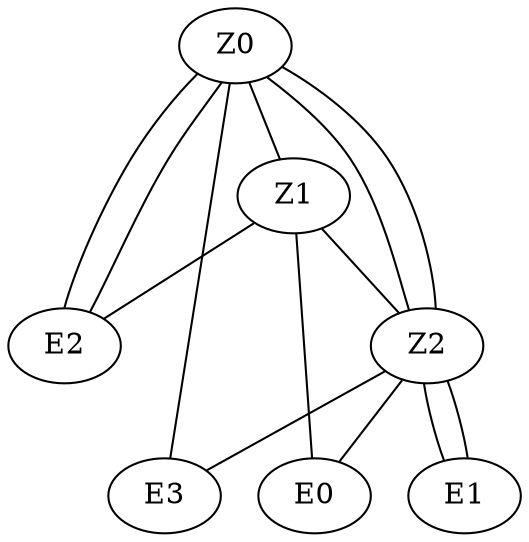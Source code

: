 graph linkages {
Z0 -- E2
Z0 -- E2
Z0 -- E3
Z0 -- Z2
Z0 -- Z2
Z0 -- Z1
Z1 -- E2
Z1 -- E0
Z1 -- Z2
Z2 -- E3
Z2 -- E1
Z2 -- E1
Z2 -- E0
}
